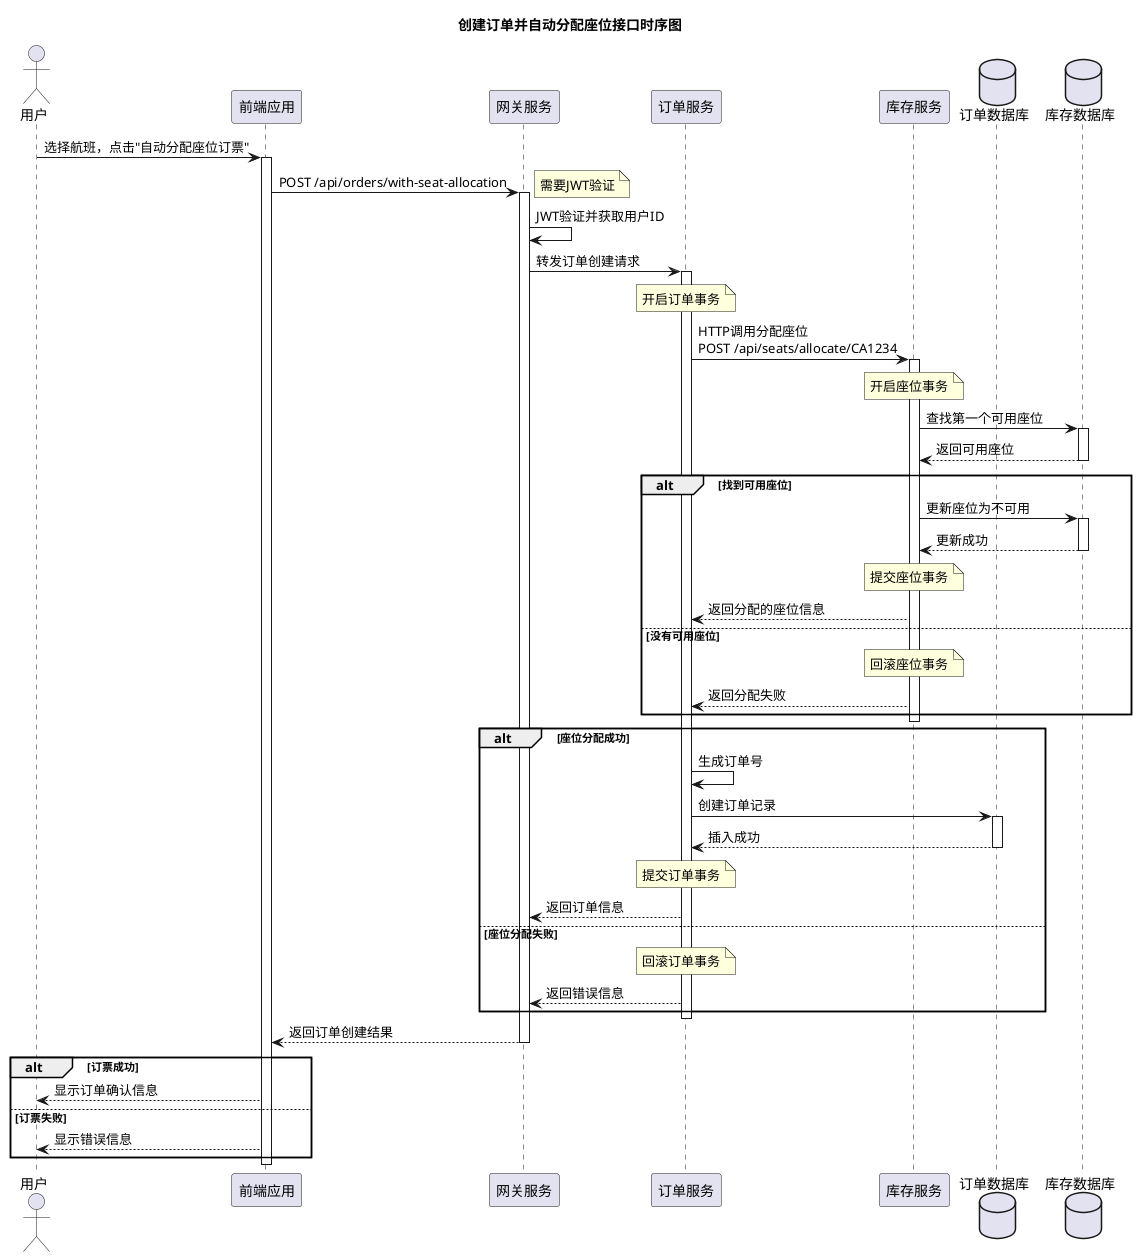 @startuml 创建订单并自动分配座位接口时序图
title 创建订单并自动分配座位接口时序图

actor 用户 as User
participant "前端应用" as Frontend
participant "网关服务" as Gateway
participant "订单服务" as OrderService
participant "库存服务" as InventoryService
database "订单数据库" as OrderDB
database "库存数据库" as InventoryDB

User -> Frontend: 选择航班，点击"自动分配座位订票"
activate Frontend

Frontend -> Gateway: POST /api/orders/with-seat-allocation
activate Gateway
note right: 需要JWT验证

Gateway -> Gateway: JWT验证并获取用户ID

Gateway -> OrderService: 转发订单创建请求
activate OrderService

note over OrderService: 开启订单事务

OrderService -> InventoryService: HTTP调用分配座位\nPOST /api/seats/allocate/CA1234
activate InventoryService

note over InventoryService: 开启座位事务

InventoryService -> InventoryDB: 查找第一个可用座位
activate InventoryDB
InventoryDB --> InventoryService: 返回可用座位
deactivate InventoryDB

alt 找到可用座位
    InventoryService -> InventoryDB: 更新座位为不可用
    activate InventoryDB
    InventoryDB --> InventoryService: 更新成功
    deactivate InventoryDB
    
    note over InventoryService: 提交座位事务
    InventoryService --> OrderService: 返回分配的座位信息
else 没有可用座位
    note over InventoryService: 回滚座位事务
    InventoryService --> OrderService: 返回分配失败
end

deactivate InventoryService

alt 座位分配成功
    OrderService -> OrderService: 生成订单号
    
    OrderService -> OrderDB: 创建订单记录
    activate OrderDB
    OrderDB --> OrderService: 插入成功
    deactivate OrderDB
    
    note over OrderService: 提交订单事务
    OrderService --> Gateway: 返回订单信息
else 座位分配失败
    note over OrderService: 回滚订单事务
    OrderService --> Gateway: 返回错误信息
end

deactivate OrderService

Gateway --> Frontend: 返回订单创建结果
deactivate Gateway

alt 订票成功
    Frontend --> User: 显示订单确认信息
else 订票失败
    Frontend --> User: 显示错误信息
end

deactivate Frontend

@enduml
